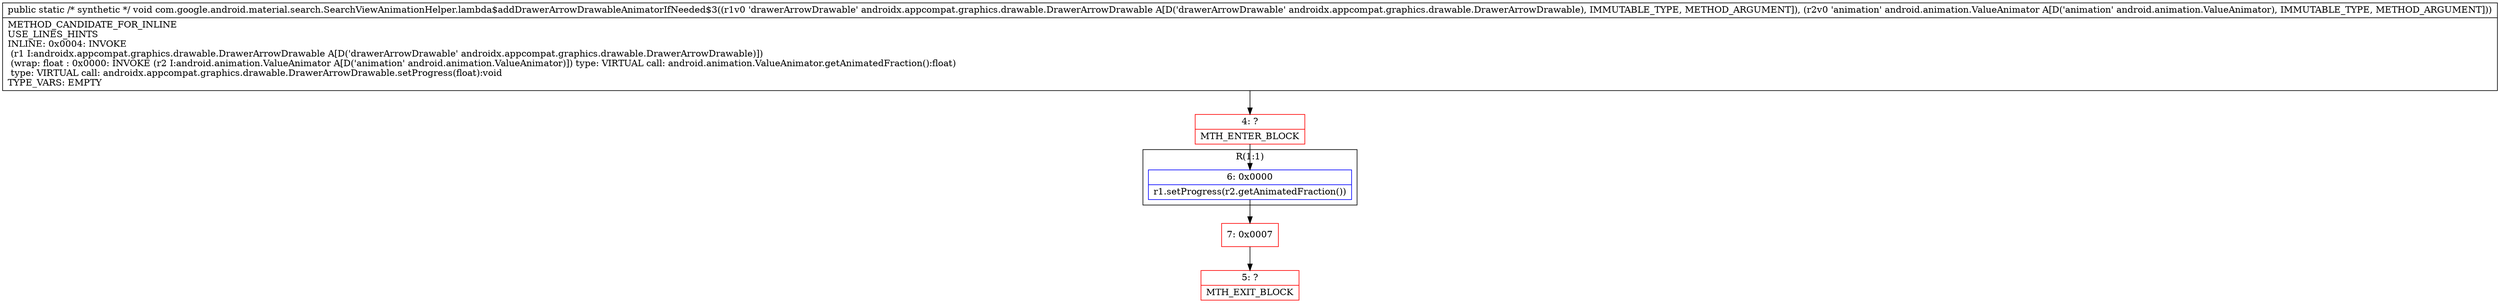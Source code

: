 digraph "CFG forcom.google.android.material.search.SearchViewAnimationHelper.lambda$addDrawerArrowDrawableAnimatorIfNeeded$3(Landroidx\/appcompat\/graphics\/drawable\/DrawerArrowDrawable;Landroid\/animation\/ValueAnimator;)V" {
subgraph cluster_Region_386529504 {
label = "R(1:1)";
node [shape=record,color=blue];
Node_6 [shape=record,label="{6\:\ 0x0000|r1.setProgress(r2.getAnimatedFraction())\l}"];
}
Node_4 [shape=record,color=red,label="{4\:\ ?|MTH_ENTER_BLOCK\l}"];
Node_7 [shape=record,color=red,label="{7\:\ 0x0007}"];
Node_5 [shape=record,color=red,label="{5\:\ ?|MTH_EXIT_BLOCK\l}"];
MethodNode[shape=record,label="{public static \/* synthetic *\/ void com.google.android.material.search.SearchViewAnimationHelper.lambda$addDrawerArrowDrawableAnimatorIfNeeded$3((r1v0 'drawerArrowDrawable' androidx.appcompat.graphics.drawable.DrawerArrowDrawable A[D('drawerArrowDrawable' androidx.appcompat.graphics.drawable.DrawerArrowDrawable), IMMUTABLE_TYPE, METHOD_ARGUMENT]), (r2v0 'animation' android.animation.ValueAnimator A[D('animation' android.animation.ValueAnimator), IMMUTABLE_TYPE, METHOD_ARGUMENT]))  | METHOD_CANDIDATE_FOR_INLINE\lUSE_LINES_HINTS\lINLINE: 0x0004: INVOKE  \l  (r1 I:androidx.appcompat.graphics.drawable.DrawerArrowDrawable A[D('drawerArrowDrawable' androidx.appcompat.graphics.drawable.DrawerArrowDrawable)])\l  (wrap: float : 0x0000: INVOKE  (r2 I:android.animation.ValueAnimator A[D('animation' android.animation.ValueAnimator)]) type: VIRTUAL call: android.animation.ValueAnimator.getAnimatedFraction():float)\l type: VIRTUAL call: androidx.appcompat.graphics.drawable.DrawerArrowDrawable.setProgress(float):void\lTYPE_VARS: EMPTY\l}"];
MethodNode -> Node_4;Node_6 -> Node_7;
Node_4 -> Node_6;
Node_7 -> Node_5;
}

